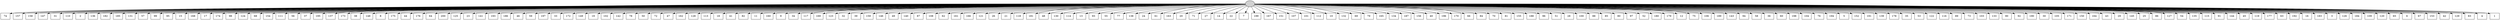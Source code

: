digraph G {
0[style=filled, fillcolor=grey82, label=""];
1[shape=box,style=filled, fillcolor=white,label="74\n"];
2[shape=box,style=filled, fillcolor=white,label="157\n"];
3[shape=box,style=filled, fillcolor=white,label="158\n"];
4[shape=box,style=filled, fillcolor=white,label="147\n"];
5[shape=box,style=filled, fillcolor=white,label="31\n"];
6[shape=box,style=filled, fillcolor=white,label="110\n"];
7[shape=box,style=filled, fillcolor=white,label="2\n"];
8[shape=box,style=filled, fillcolor=white,label="136\n"];
9[shape=box,style=filled, fillcolor=white,label="182\n"];
10[shape=box,style=filled, fillcolor=white,label="185\n"];
11[shape=box,style=filled, fillcolor=white,label="131\n"];
12[shape=box,style=filled, fillcolor=white,label="57\n"];
13[shape=box,style=filled, fillcolor=white,label="99\n"];
14[shape=box,style=filled, fillcolor=white,label="95\n"];
15[shape=box,style=filled, fillcolor=white,label="15\n"];
16[shape=box,style=filled, fillcolor=white,label="168\n"];
17[shape=box,style=filled, fillcolor=white,label="17\n"];
18[shape=box,style=filled, fillcolor=white,label="174\n"];
19[shape=box,style=filled, fillcolor=white,label="98\n"];
20[shape=box,style=filled, fillcolor=white,label="124\n"];
21[shape=box,style=filled, fillcolor=white,label="68\n"];
22[shape=box,style=filled, fillcolor=white,label="154\n"];
23[shape=box,style=filled, fillcolor=white,label="111\n"];
24[shape=box,style=filled, fillcolor=white,label="56\n"];
25[shape=box,style=filled, fillcolor=white,label="37\n"];
26[shape=box,style=filled, fillcolor=white,label="195\n"];
27[shape=box,style=filled, fillcolor=white,label="137\n"];
28[shape=box,style=filled, fillcolor=white,label="173\n"];
29[shape=box,style=filled, fillcolor=white,label="38\n"];
30[shape=box,style=filled, fillcolor=white,label="148\n"];
31[shape=box,style=filled, fillcolor=white,label="8\n"];
32[shape=box,style=filled, fillcolor=white,label="175\n"];
33[shape=box,style=filled, fillcolor=white,label="44\n"];
34[shape=box,style=filled, fillcolor=white,label="176\n"];
35[shape=box,style=filled, fillcolor=white,label="64\n"];
36[shape=box,style=filled, fillcolor=white,label="200\n"];
37[shape=box,style=filled, fillcolor=white,label="125\n"];
38[shape=box,style=filled, fillcolor=white,label="23\n"];
39[shape=box,style=filled, fillcolor=white,label="141\n"];
40[shape=box,style=filled, fillcolor=white,label="193\n"];
41[shape=box,style=filled, fillcolor=white,label="186\n"];
42[shape=box,style=filled, fillcolor=white,label="46\n"];
43[shape=box,style=filled, fillcolor=white,label="59\n"];
44[shape=box,style=filled, fillcolor=white,label="197\n"];
45[shape=box,style=filled, fillcolor=white,label="33\n"];
46[shape=box,style=filled, fillcolor=white,label="172\n"];
47[shape=box,style=filled, fillcolor=white,label="149\n"];
48[shape=box,style=filled, fillcolor=white,label="19\n"];
49[shape=box,style=filled, fillcolor=white,label="102\n"];
50[shape=box,style=filled, fillcolor=white,label="142\n"];
51[shape=box,style=filled, fillcolor=white,label="78\n"];
52[shape=box,style=filled, fillcolor=white,label="50\n"];
53[shape=box,style=filled, fillcolor=white,label="72\n"];
54[shape=box,style=filled, fillcolor=white,label="47\n"];
55[shape=box,style=filled, fillcolor=white,label="162\n"];
56[shape=box,style=filled, fillcolor=white,label="128\n"];
57[shape=box,style=filled, fillcolor=white,label="113\n"];
58[shape=box,style=filled, fillcolor=white,label="18\n"];
59[shape=box,style=filled, fillcolor=white,label="41\n"];
60[shape=box,style=filled, fillcolor=white,label="82\n"];
61[shape=box,style=filled, fillcolor=white,label="11\n"];
62[shape=box,style=filled, fillcolor=white,label="160\n"];
63[shape=box,style=filled, fillcolor=white,label="9\n"];
64[shape=box,style=filled, fillcolor=white,label="34\n"];
65[shape=box,style=filled, fillcolor=white,label="117\n"];
66[shape=box,style=filled, fillcolor=white,label="169\n"];
67[shape=box,style=filled, fillcolor=white,label="123\n"];
68[shape=box,style=filled, fillcolor=white,label="32\n"];
69[shape=box,style=filled, fillcolor=white,label="39\n"];
70[shape=box,style=filled, fillcolor=white,label="159\n"];
71[shape=box,style=filled, fillcolor=white,label="146\n"];
72[shape=box,style=filled, fillcolor=white,label="49\n"];
73[shape=box,style=filled, fillcolor=white,label="140\n"];
74[shape=box,style=filled, fillcolor=white,label="87\n"];
75[shape=box,style=filled, fillcolor=white,label="108\n"];
76[shape=box,style=filled, fillcolor=white,label="62\n"];
77[shape=box,style=filled, fillcolor=white,label="161\n"];
78[shape=box,style=filled, fillcolor=white,label="166\n"];
79[shape=box,style=filled, fillcolor=white,label="121\n"];
80[shape=box,style=filled, fillcolor=white,label="26\n"];
81[shape=box,style=filled, fillcolor=white,label="21\n"];
82[shape=box,style=filled, fillcolor=white,label="118\n"];
83[shape=box,style=filled, fillcolor=white,label="181\n"];
84[shape=box,style=filled, fillcolor=white,label="48\n"];
85[shape=box,style=filled, fillcolor=white,label="130\n"];
86[shape=box,style=filled, fillcolor=white,label="114\n"];
87[shape=box,style=filled, fillcolor=white,label="13\n"];
88[shape=box,style=filled, fillcolor=white,label="93\n"];
89[shape=box,style=filled, fillcolor=white,label="55\n"];
90[shape=box,style=filled, fillcolor=white,label="77\n"];
91[shape=box,style=filled, fillcolor=white,label="138\n"];
92[shape=box,style=filled, fillcolor=white,label="24\n"];
93[shape=box,style=filled, fillcolor=white,label="61\n"];
94[shape=box,style=filled, fillcolor=white,label="163\n"];
95[shape=box,style=filled, fillcolor=white,label="20\n"];
96[shape=box,style=filled, fillcolor=white,label="71\n"];
97[shape=box,style=filled, fillcolor=white,label="27\n"];
98[shape=box,style=filled, fillcolor=white,label="14\n"];
99[shape=box,style=filled, fillcolor=white,label="22\n"];
100[shape=box,style=filled, fillcolor=white,label="7\n"];
101[shape=box,style=filled, fillcolor=white,label="199\n"];
102[shape=box,style=filled, fillcolor=white,label="167\n"];
103[shape=box,style=filled, fillcolor=white,label="151\n"];
104[shape=box,style=filled, fillcolor=white,label="107\n"];
105[shape=box,style=filled, fillcolor=white,label="101\n"];
106[shape=box,style=filled, fillcolor=white,label="112\n"];
107[shape=box,style=filled, fillcolor=white,label="10\n"];
108[shape=box,style=filled, fillcolor=white,label="132\n"];
109[shape=box,style=filled, fillcolor=white,label="69\n"];
110[shape=box,style=filled, fillcolor=white,label="79\n"];
111[shape=box,style=filled, fillcolor=white,label="165\n"];
112[shape=box,style=filled, fillcolor=white,label="134\n"];
113[shape=box,style=filled, fillcolor=white,label="187\n"];
114[shape=box,style=filled, fillcolor=white,label="156\n"];
115[shape=box,style=filled, fillcolor=white,label="40\n"];
116[shape=box,style=filled, fillcolor=white,label="196\n"];
117[shape=box,style=filled, fillcolor=white,label="170\n"];
118[shape=box,style=filled, fillcolor=white,label="66\n"];
119[shape=box,style=filled, fillcolor=white,label="84\n"];
120[shape=box,style=filled, fillcolor=white,label="70\n"];
121[shape=box,style=filled, fillcolor=white,label="81\n"];
122[shape=box,style=filled, fillcolor=white,label="155\n"];
123[shape=box,style=filled, fillcolor=white,label="188\n"];
124[shape=box,style=filled, fillcolor=white,label="96\n"];
125[shape=box,style=filled, fillcolor=white,label="51\n"];
126[shape=box,style=filled, fillcolor=white,label="28\n"];
127[shape=box,style=filled, fillcolor=white,label="100\n"];
128[shape=box,style=filled, fillcolor=white,label="88\n"];
129[shape=box,style=filled, fillcolor=white,label="85\n"];
130[shape=box,style=filled, fillcolor=white,label="80\n"];
131[shape=box,style=filled, fillcolor=white,label="97\n"];
132[shape=box,style=filled, fillcolor=white,label="52\n"];
133[shape=box,style=filled, fillcolor=white,label="180\n"];
134[shape=box,style=filled, fillcolor=white,label="179\n"];
135[shape=box,style=filled, fillcolor=white,label="12\n"];
136[shape=box,style=filled, fillcolor=white,label="75\n"];
137[shape=box,style=filled, fillcolor=white,label="106\n"];
138[shape=box,style=filled, fillcolor=white,label="189\n"];
139[shape=box,style=filled, fillcolor=white,label="143\n"];
140[shape=box,style=filled, fillcolor=white,label="94\n"];
141[shape=box,style=filled, fillcolor=white,label="58\n"];
142[shape=box,style=filled, fillcolor=white,label="36\n"];
143[shape=box,style=filled, fillcolor=white,label="60\n"];
144[shape=box,style=filled, fillcolor=white,label="198\n"];
145[shape=box,style=filled, fillcolor=white,label="104\n"];
146[shape=box,style=filled, fillcolor=white,label="76\n"];
147[shape=box,style=filled, fillcolor=white,label="194\n"];
148[shape=box,style=filled, fillcolor=white,label="5\n"];
149[shape=box,style=filled, fillcolor=white,label="152\n"];
150[shape=box,style=filled, fillcolor=white,label="191\n"];
151[shape=box,style=filled, fillcolor=white,label="139\n"];
152[shape=box,style=filled, fillcolor=white,label="178\n"];
153[shape=box,style=filled, fillcolor=white,label="35\n"];
154[shape=box,style=filled, fillcolor=white,label="53\n"];
155[shape=box,style=filled, fillcolor=white,label="122\n"];
156[shape=box,style=filled, fillcolor=white,label="116\n"];
157[shape=box,style=filled, fillcolor=white,label="89\n"];
158[shape=box,style=filled, fillcolor=white,label="73\n"];
159[shape=box,style=filled, fillcolor=white,label="103\n"];
160[shape=box,style=filled, fillcolor=white,label="133\n"];
161[shape=box,style=filled, fillcolor=white,label="90\n"];
162[shape=box,style=filled, fillcolor=white,label="92\n"];
163[shape=box,style=filled, fillcolor=white,label="190\n"];
164[shape=box,style=filled, fillcolor=white,label="30\n"];
165[shape=box,style=filled, fillcolor=white,label="105\n"];
166[shape=box,style=filled, fillcolor=white,label="171\n"];
167[shape=box,style=filled, fillcolor=white,label="150\n"];
168[shape=box,style=filled, fillcolor=white,label="164\n"];
169[shape=box,style=filled, fillcolor=white,label="43\n"];
170[shape=box,style=filled, fillcolor=white,label="29\n"];
171[shape=box,style=filled, fillcolor=white,label="145\n"];
172[shape=box,style=filled, fillcolor=white,label="25\n"];
173[shape=box,style=filled, fillcolor=white,label="86\n"];
174[shape=box,style=filled, fillcolor=white,label="127\n"];
175[shape=box,style=filled, fillcolor=white,label="54\n"];
176[shape=box,style=filled, fillcolor=white,label="135\n"];
177[shape=box,style=filled, fillcolor=white,label="115\n"];
178[shape=box,style=filled, fillcolor=white,label="91\n"];
179[shape=box,style=filled, fillcolor=white,label="144\n"];
180[shape=box,style=filled, fillcolor=white,label="45\n"];
181[shape=box,style=filled, fillcolor=white,label="119\n"];
182[shape=box,style=filled, fillcolor=white,label="177\n"];
183[shape=box,style=filled, fillcolor=white,label="63\n"];
184[shape=box,style=filled, fillcolor=white,label="192\n"];
185[shape=box,style=filled, fillcolor=white,label="16\n"];
186[shape=box,style=filled, fillcolor=white,label="183\n"];
187[shape=box,style=filled, fillcolor=white,label="3\n"];
188[shape=box,style=filled, fillcolor=white,label="126\n"];
189[shape=box,style=filled, fillcolor=white,label="184\n"];
190[shape=box,style=filled, fillcolor=white,label="109\n"];
191[shape=box,style=filled, fillcolor=white,label="120\n"];
192[shape=box,style=filled, fillcolor=white,label="65\n"];
193[shape=box,style=filled, fillcolor=white,label="6\n"];
194[shape=box,style=filled, fillcolor=white,label="67\n"];
195[shape=box,style=filled, fillcolor=white,label="153\n"];
196[shape=box,style=filled, fillcolor=white,label="42\n"];
197[shape=box,style=filled, fillcolor=white,label="129\n"];
198[shape=box,style=filled, fillcolor=white,label="83\n"];
199[shape=box,style=filled, fillcolor=white,label="4\n"];
200[shape=box,style=filled, fillcolor=white,label="1\n"];
0->1 ;
0->2 ;
0->3 ;
0->4 ;
0->5 ;
0->6 ;
0->7 ;
0->8 ;
0->9 ;
0->10 ;
0->11 ;
0->12 ;
0->13 ;
0->14 ;
0->15 ;
0->16 ;
0->17 ;
0->18 ;
0->19 ;
0->20 ;
0->21 ;
0->22 ;
0->23 ;
0->24 ;
0->25 ;
0->26 ;
0->27 ;
0->28 ;
0->29 ;
0->30 ;
0->31 ;
0->32 ;
0->33 ;
0->34 ;
0->35 ;
0->36 ;
0->37 ;
0->38 ;
0->39 ;
0->40 ;
0->41 ;
0->42 ;
0->43 ;
0->44 ;
0->45 ;
0->46 ;
0->47 ;
0->48 ;
0->49 ;
0->50 ;
0->51 ;
0->52 ;
0->53 ;
0->54 ;
0->55 ;
0->56 ;
0->57 ;
0->58 ;
0->59 ;
0->60 ;
0->61 ;
0->62 ;
0->63 ;
0->64 ;
0->65 ;
0->66 ;
0->67 ;
0->68 ;
0->69 ;
0->70 ;
0->71 ;
0->72 ;
0->73 ;
0->74 ;
0->75 ;
0->76 ;
0->77 ;
0->78 ;
0->79 ;
0->80 ;
0->81 ;
0->82 ;
0->83 ;
0->84 ;
0->85 ;
0->86 ;
0->87 ;
0->88 ;
0->89 ;
0->90 ;
0->91 ;
0->92 ;
0->93 ;
0->94 ;
0->95 ;
0->96 ;
0->97 ;
0->98 ;
0->99 ;
0->100 ;
0->101 ;
0->102 ;
0->103 ;
0->104 ;
0->105 ;
0->106 ;
0->107 ;
0->108 ;
0->109 ;
0->110 ;
0->111 ;
0->112 ;
0->113 ;
0->114 ;
0->115 ;
0->116 ;
0->117 ;
0->118 ;
0->119 ;
0->120 ;
0->121 ;
0->122 ;
0->123 ;
0->124 ;
0->125 ;
0->126 ;
0->127 ;
0->128 ;
0->129 ;
0->130 ;
0->131 ;
0->132 ;
0->133 ;
0->134 ;
0->135 ;
0->136 ;
0->137 ;
0->138 ;
0->139 ;
0->140 ;
0->141 ;
0->142 ;
0->143 ;
0->144 ;
0->145 ;
0->146 ;
0->147 ;
0->148 ;
0->149 ;
0->150 ;
0->151 ;
0->152 ;
0->153 ;
0->154 ;
0->155 ;
0->156 ;
0->157 ;
0->158 ;
0->159 ;
0->160 ;
0->161 ;
0->162 ;
0->163 ;
0->164 ;
0->165 ;
0->166 ;
0->167 ;
0->168 ;
0->169 ;
0->170 ;
0->171 ;
0->172 ;
0->173 ;
0->174 ;
0->175 ;
0->176 ;
0->177 ;
0->178 ;
0->179 ;
0->180 ;
0->181 ;
0->182 ;
0->183 ;
0->184 ;
0->185 ;
0->186 ;
0->187 ;
0->188 ;
0->189 ;
0->190 ;
0->191 ;
0->192 ;
0->193 ;
0->194 ;
0->195 ;
0->196 ;
0->197 ;
0->198 ;
0->199 ;
0->200 ;
}
